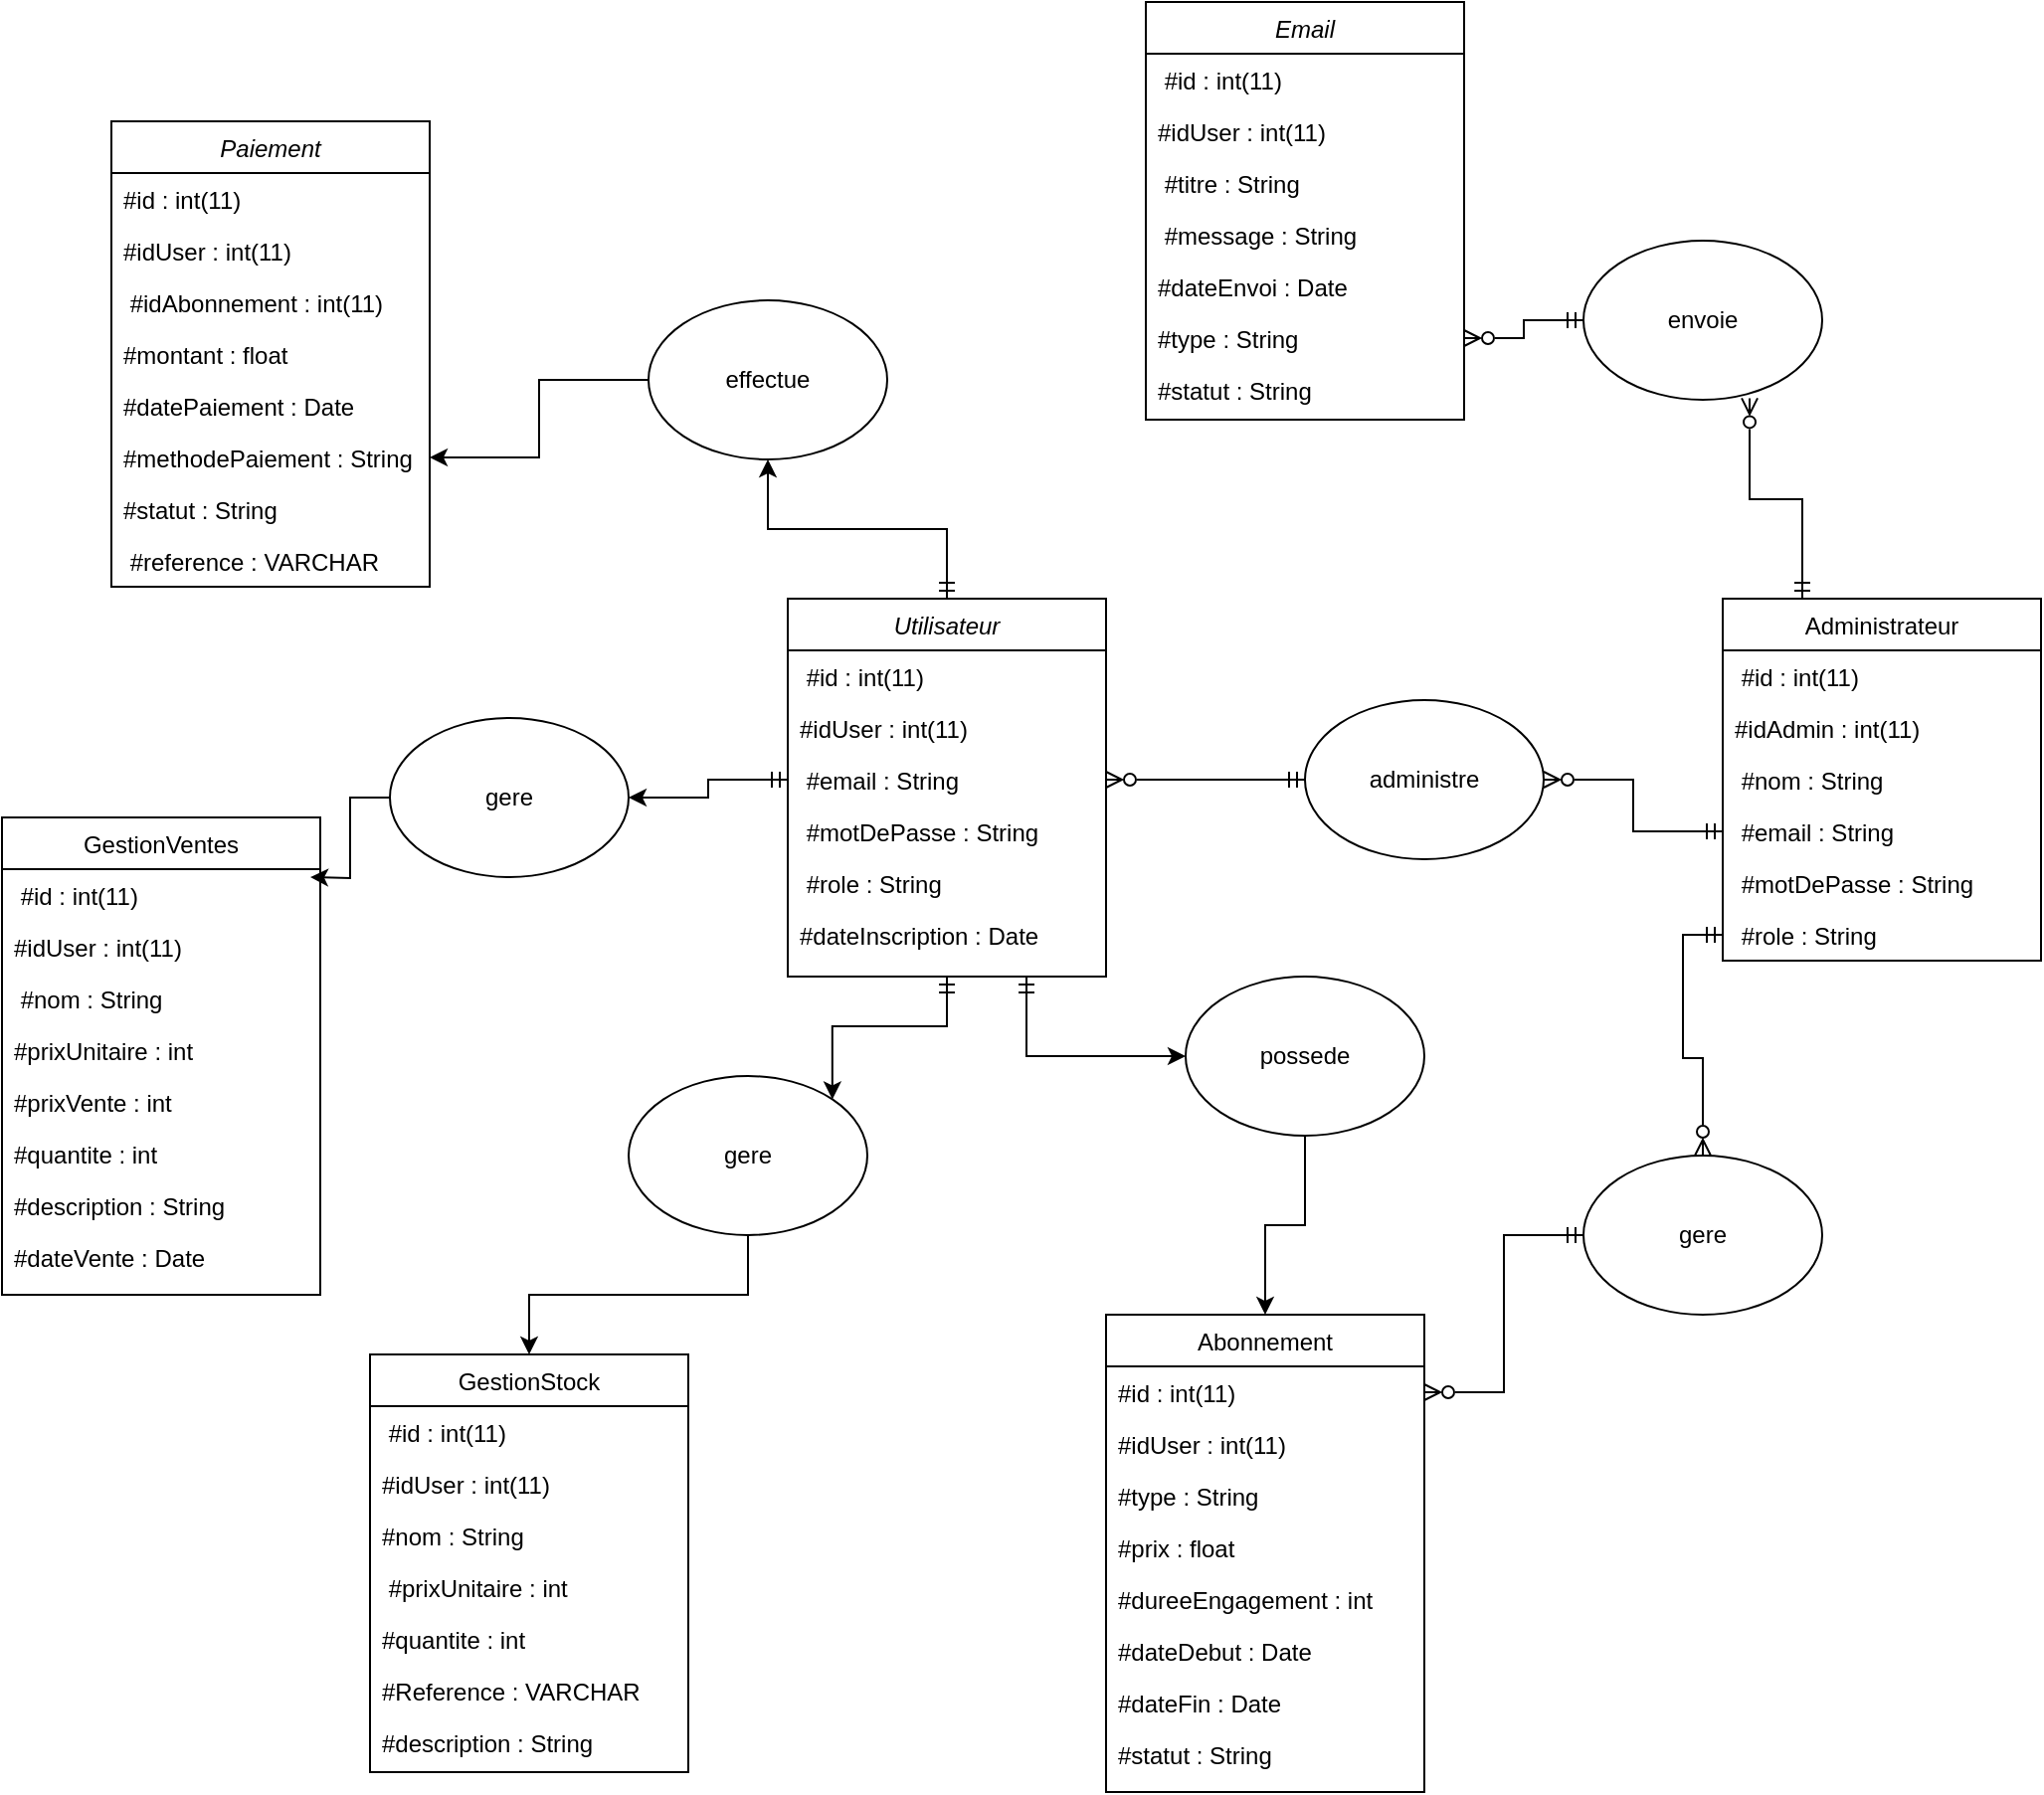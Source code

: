 <mxfile version="26.0.16">
  <diagram id="R2lEEEUBdFMjLlhIrx00" name="Page-1">
    <mxGraphModel dx="941" dy="501" grid="1" gridSize="10" guides="1" tooltips="1" connect="1" arrows="1" fold="1" page="1" pageScale="1" pageWidth="850" pageHeight="1100" math="0" shadow="0" extFonts="Permanent Marker^https://fonts.googleapis.com/css?family=Permanent+Marker">
      <root>
        <mxCell id="0" />
        <mxCell id="1" parent="0" />
        <mxCell id="3OgyAccqUrjGMDMa0HK5-120" style="edgeStyle=orthogonalEdgeStyle;rounded=0;orthogonalLoop=1;jettySize=auto;html=1;exitX=0.75;exitY=1;exitDx=0;exitDy=0;entryX=0;entryY=0.5;entryDx=0;entryDy=0;startArrow=ERmandOne;startFill=0;" edge="1" parent="1" source="3OgyAccqUrjGMDMa0HK5-1" target="3OgyAccqUrjGMDMa0HK5-119">
          <mxGeometry relative="1" as="geometry" />
        </mxCell>
        <mxCell id="3OgyAccqUrjGMDMa0HK5-122" style="edgeStyle=orthogonalEdgeStyle;rounded=0;orthogonalLoop=1;jettySize=auto;html=1;entryX=1;entryY=0;entryDx=0;entryDy=0;startArrow=ERmandOne;startFill=0;" edge="1" parent="1" source="3OgyAccqUrjGMDMa0HK5-1" target="3OgyAccqUrjGMDMa0HK5-105">
          <mxGeometry relative="1" as="geometry" />
        </mxCell>
        <mxCell id="3OgyAccqUrjGMDMa0HK5-126" style="edgeStyle=orthogonalEdgeStyle;rounded=0;orthogonalLoop=1;jettySize=auto;html=1;entryX=0.5;entryY=1;entryDx=0;entryDy=0;startArrow=ERmandOne;startFill=0;" edge="1" parent="1" source="3OgyAccqUrjGMDMa0HK5-1" target="3OgyAccqUrjGMDMa0HK5-108">
          <mxGeometry relative="1" as="geometry" />
        </mxCell>
        <mxCell id="3OgyAccqUrjGMDMa0HK5-1" value="Utilisateur" style="swimlane;fontStyle=2;align=center;verticalAlign=top;childLayout=stackLayout;horizontal=1;startSize=26;horizontalStack=0;resizeParent=1;resizeLast=0;collapsible=1;marginBottom=0;rounded=0;shadow=0;strokeWidth=1;" vertex="1" parent="1">
          <mxGeometry x="660" y="320" width="160" height="190" as="geometry">
            <mxRectangle x="230" y="140" width="160" height="26" as="alternateBounds" />
          </mxGeometry>
        </mxCell>
        <mxCell id="3OgyAccqUrjGMDMa0HK5-2" value=" #id : int(11)" style="text;align=left;verticalAlign=top;spacingLeft=4;spacingRight=4;overflow=hidden;rotatable=0;points=[[0,0.5],[1,0.5]];portConstraint=eastwest;" vertex="1" parent="3OgyAccqUrjGMDMa0HK5-1">
          <mxGeometry y="26" width="160" height="26" as="geometry" />
        </mxCell>
        <mxCell id="3OgyAccqUrjGMDMa0HK5-3" value="#idUser : int(11)" style="text;align=left;verticalAlign=top;spacingLeft=4;spacingRight=4;overflow=hidden;rotatable=0;points=[[0,0.5],[1,0.5]];portConstraint=eastwest;rounded=0;shadow=0;html=0;" vertex="1" parent="3OgyAccqUrjGMDMa0HK5-1">
          <mxGeometry y="52" width="160" height="26" as="geometry" />
        </mxCell>
        <mxCell id="3OgyAccqUrjGMDMa0HK5-4" value=" #email : String&#xa;         &#xa;" style="text;align=left;verticalAlign=top;spacingLeft=4;spacingRight=4;overflow=hidden;rotatable=0;points=[[0,0.5],[1,0.5]];portConstraint=eastwest;rounded=0;shadow=0;html=0;" vertex="1" parent="3OgyAccqUrjGMDMa0HK5-1">
          <mxGeometry y="78" width="160" height="26" as="geometry" />
        </mxCell>
        <mxCell id="3OgyAccqUrjGMDMa0HK5-5" value=" #motDePasse : String&#xa;        &#xa;" style="text;align=left;verticalAlign=top;spacingLeft=4;spacingRight=4;overflow=hidden;rotatable=0;points=[[0,0.5],[1,0.5]];portConstraint=eastwest;" vertex="1" parent="3OgyAccqUrjGMDMa0HK5-1">
          <mxGeometry y="104" width="160" height="26" as="geometry" />
        </mxCell>
        <mxCell id="3OgyAccqUrjGMDMa0HK5-7" value=" #role : String&#xa;         " style="text;align=left;verticalAlign=top;spacingLeft=4;spacingRight=4;overflow=hidden;rotatable=0;points=[[0,0.5],[1,0.5]];portConstraint=eastwest;rounded=0;shadow=0;html=0;" vertex="1" parent="3OgyAccqUrjGMDMa0HK5-1">
          <mxGeometry y="130" width="160" height="26" as="geometry" />
        </mxCell>
        <mxCell id="3OgyAccqUrjGMDMa0HK5-8" value="#dateInscription : Date" style="text;align=left;verticalAlign=top;spacingLeft=4;spacingRight=4;overflow=hidden;rotatable=0;points=[[0,0.5],[1,0.5]];portConstraint=eastwest;rounded=0;shadow=0;html=0;" vertex="1" parent="3OgyAccqUrjGMDMa0HK5-1">
          <mxGeometry y="156" width="160" height="26" as="geometry" />
        </mxCell>
        <mxCell id="3OgyAccqUrjGMDMa0HK5-14" value="GestionVentes" style="swimlane;fontStyle=0;align=center;verticalAlign=top;childLayout=stackLayout;horizontal=1;startSize=26;horizontalStack=0;resizeParent=1;resizeLast=0;collapsible=1;marginBottom=0;rounded=0;shadow=0;strokeWidth=1;" vertex="1" parent="1">
          <mxGeometry x="265" y="430" width="160" height="240" as="geometry">
            <mxRectangle x="130" y="380" width="160" height="26" as="alternateBounds" />
          </mxGeometry>
        </mxCell>
        <mxCell id="3OgyAccqUrjGMDMa0HK5-15" value=" #id : int(11)" style="text;align=left;verticalAlign=top;spacingLeft=4;spacingRight=4;overflow=hidden;rotatable=0;points=[[0,0.5],[1,0.5]];portConstraint=eastwest;" vertex="1" parent="3OgyAccqUrjGMDMa0HK5-14">
          <mxGeometry y="26" width="160" height="26" as="geometry" />
        </mxCell>
        <mxCell id="3OgyAccqUrjGMDMa0HK5-16" value="#idUser : int(11)" style="text;align=left;verticalAlign=top;spacingLeft=4;spacingRight=4;overflow=hidden;rotatable=0;points=[[0,0.5],[1,0.5]];portConstraint=eastwest;rounded=0;shadow=0;html=0;" vertex="1" parent="3OgyAccqUrjGMDMa0HK5-14">
          <mxGeometry y="52" width="160" height="26" as="geometry" />
        </mxCell>
        <mxCell id="3OgyAccqUrjGMDMa0HK5-17" value=" #nom : String&#xa;         " style="text;align=left;verticalAlign=top;spacingLeft=4;spacingRight=4;overflow=hidden;rotatable=0;points=[[0,0.5],[1,0.5]];portConstraint=eastwest;" vertex="1" parent="3OgyAccqUrjGMDMa0HK5-14">
          <mxGeometry y="78" width="160" height="26" as="geometry" />
        </mxCell>
        <mxCell id="3OgyAccqUrjGMDMa0HK5-18" value="#prixUnitaire : int&#xa;         " style="text;align=left;verticalAlign=top;spacingLeft=4;spacingRight=4;overflow=hidden;rotatable=0;points=[[0,0.5],[1,0.5]];portConstraint=eastwest;" vertex="1" parent="3OgyAccqUrjGMDMa0HK5-14">
          <mxGeometry y="104" width="160" height="26" as="geometry" />
        </mxCell>
        <mxCell id="3OgyAccqUrjGMDMa0HK5-19" value="#prixVente : int&#xa;         " style="text;align=left;verticalAlign=top;spacingLeft=4;spacingRight=4;overflow=hidden;rotatable=0;points=[[0,0.5],[1,0.5]];portConstraint=eastwest;rounded=0;shadow=0;html=0;" vertex="1" parent="3OgyAccqUrjGMDMa0HK5-14">
          <mxGeometry y="130" width="160" height="26" as="geometry" />
        </mxCell>
        <mxCell id="3OgyAccqUrjGMDMa0HK5-20" value="#quantite : int&#xa;         " style="text;align=left;verticalAlign=top;spacingLeft=4;spacingRight=4;overflow=hidden;rotatable=0;points=[[0,0.5],[1,0.5]];portConstraint=eastwest;rounded=0;shadow=0;html=0;" vertex="1" parent="3OgyAccqUrjGMDMa0HK5-14">
          <mxGeometry y="156" width="160" height="26" as="geometry" />
        </mxCell>
        <mxCell id="3OgyAccqUrjGMDMa0HK5-21" value="#description : String&#xa;         " style="text;align=left;verticalAlign=top;spacingLeft=4;spacingRight=4;overflow=hidden;rotatable=0;points=[[0,0.5],[1,0.5]];portConstraint=eastwest;rounded=0;shadow=0;html=0;" vertex="1" parent="3OgyAccqUrjGMDMa0HK5-14">
          <mxGeometry y="182" width="160" height="26" as="geometry" />
        </mxCell>
        <mxCell id="3OgyAccqUrjGMDMa0HK5-22" value="#dateVente : Date" style="text;align=left;verticalAlign=top;spacingLeft=4;spacingRight=4;overflow=hidden;rotatable=0;points=[[0,0.5],[1,0.5]];portConstraint=eastwest;rounded=0;shadow=0;html=0;" vertex="1" parent="3OgyAccqUrjGMDMa0HK5-14">
          <mxGeometry y="208" width="160" height="26" as="geometry" />
        </mxCell>
        <mxCell id="3OgyAccqUrjGMDMa0HK5-29" value="Administrateur" style="swimlane;fontStyle=0;align=center;verticalAlign=top;childLayout=stackLayout;horizontal=1;startSize=26;horizontalStack=0;resizeParent=1;resizeLast=0;collapsible=1;marginBottom=0;rounded=0;shadow=0;strokeWidth=1;" vertex="1" parent="1">
          <mxGeometry x="1130" y="320" width="160" height="182" as="geometry">
            <mxRectangle x="830" y="550" width="160" height="26" as="alternateBounds" />
          </mxGeometry>
        </mxCell>
        <mxCell id="3OgyAccqUrjGMDMa0HK5-30" value=" #id : int(11)" style="text;align=left;verticalAlign=top;spacingLeft=4;spacingRight=4;overflow=hidden;rotatable=0;points=[[0,0.5],[1,0.5]];portConstraint=eastwest;" vertex="1" parent="3OgyAccqUrjGMDMa0HK5-29">
          <mxGeometry y="26" width="160" height="26" as="geometry" />
        </mxCell>
        <mxCell id="3OgyAccqUrjGMDMa0HK5-31" value="#idAdmin : int(11)" style="text;align=left;verticalAlign=top;spacingLeft=4;spacingRight=4;overflow=hidden;rotatable=0;points=[[0,0.5],[1,0.5]];portConstraint=eastwest;rounded=0;shadow=0;html=0;" vertex="1" parent="3OgyAccqUrjGMDMa0HK5-29">
          <mxGeometry y="52" width="160" height="26" as="geometry" />
        </mxCell>
        <mxCell id="3OgyAccqUrjGMDMa0HK5-32" value=" #nom : String&#xa;        " style="text;align=left;verticalAlign=top;spacingLeft=4;spacingRight=4;overflow=hidden;rotatable=0;points=[[0,0.5],[1,0.5]];portConstraint=eastwest;rounded=0;shadow=0;html=0;" vertex="1" parent="3OgyAccqUrjGMDMa0HK5-29">
          <mxGeometry y="78" width="160" height="26" as="geometry" />
        </mxCell>
        <mxCell id="3OgyAccqUrjGMDMa0HK5-33" value=" #email : String&#xa;        " style="text;align=left;verticalAlign=top;spacingLeft=4;spacingRight=4;overflow=hidden;rotatable=0;points=[[0,0.5],[1,0.5]];portConstraint=eastwest;rounded=0;shadow=0;html=0;" vertex="1" parent="3OgyAccqUrjGMDMa0HK5-29">
          <mxGeometry y="104" width="160" height="26" as="geometry" />
        </mxCell>
        <mxCell id="3OgyAccqUrjGMDMa0HK5-34" value=" #motDePasse : String&#xa;       " style="text;align=left;verticalAlign=top;spacingLeft=4;spacingRight=4;overflow=hidden;rotatable=0;points=[[0,0.5],[1,0.5]];portConstraint=eastwest;" vertex="1" parent="3OgyAccqUrjGMDMa0HK5-29">
          <mxGeometry y="130" width="160" height="26" as="geometry" />
        </mxCell>
        <mxCell id="3OgyAccqUrjGMDMa0HK5-35" value="  #role : String" style="text;align=left;verticalAlign=top;spacingLeft=4;spacingRight=4;overflow=hidden;rotatable=0;points=[[0,0.5],[1,0.5]];portConstraint=eastwest;rounded=0;shadow=0;html=0;" vertex="1" parent="3OgyAccqUrjGMDMa0HK5-29">
          <mxGeometry y="156" width="160" height="26" as="geometry" />
        </mxCell>
        <mxCell id="3OgyAccqUrjGMDMa0HK5-41" value="Paiement" style="swimlane;fontStyle=2;align=center;verticalAlign=top;childLayout=stackLayout;horizontal=1;startSize=26;horizontalStack=0;resizeParent=1;resizeLast=0;collapsible=1;marginBottom=0;rounded=0;shadow=0;strokeWidth=1;" vertex="1" parent="1">
          <mxGeometry x="320" y="80" width="160" height="234" as="geometry">
            <mxRectangle x="230" y="140" width="160" height="26" as="alternateBounds" />
          </mxGeometry>
        </mxCell>
        <mxCell id="3OgyAccqUrjGMDMa0HK5-42" value="#id : int(11)&#xa;         " style="text;align=left;verticalAlign=top;spacingLeft=4;spacingRight=4;overflow=hidden;rotatable=0;points=[[0,0.5],[1,0.5]];portConstraint=eastwest;" vertex="1" parent="3OgyAccqUrjGMDMa0HK5-41">
          <mxGeometry y="26" width="160" height="26" as="geometry" />
        </mxCell>
        <mxCell id="3OgyAccqUrjGMDMa0HK5-43" value="#idUser : int(11)" style="text;align=left;verticalAlign=top;spacingLeft=4;spacingRight=4;overflow=hidden;rotatable=0;points=[[0,0.5],[1,0.5]];portConstraint=eastwest;rounded=0;shadow=0;html=0;" vertex="1" parent="3OgyAccqUrjGMDMa0HK5-41">
          <mxGeometry y="52" width="160" height="26" as="geometry" />
        </mxCell>
        <mxCell id="3OgyAccqUrjGMDMa0HK5-44" value=" #idAbonnement : int(11)&#xa;         " style="text;align=left;verticalAlign=top;spacingLeft=4;spacingRight=4;overflow=hidden;rotatable=0;points=[[0,0.5],[1,0.5]];portConstraint=eastwest;rounded=0;shadow=0;html=0;" vertex="1" parent="3OgyAccqUrjGMDMa0HK5-41">
          <mxGeometry y="78" width="160" height="26" as="geometry" />
        </mxCell>
        <mxCell id="3OgyAccqUrjGMDMa0HK5-45" value="#montant : float&#xa;         " style="text;align=left;verticalAlign=top;spacingLeft=4;spacingRight=4;overflow=hidden;rotatable=0;points=[[0,0.5],[1,0.5]];portConstraint=eastwest;" vertex="1" parent="3OgyAccqUrjGMDMa0HK5-41">
          <mxGeometry y="104" width="160" height="26" as="geometry" />
        </mxCell>
        <mxCell id="3OgyAccqUrjGMDMa0HK5-46" value="#datePaiement : Date&#xa;         " style="text;align=left;verticalAlign=top;spacingLeft=4;spacingRight=4;overflow=hidden;rotatable=0;points=[[0,0.5],[1,0.5]];portConstraint=eastwest;rounded=0;shadow=0;html=0;" vertex="1" parent="3OgyAccqUrjGMDMa0HK5-41">
          <mxGeometry y="130" width="160" height="26" as="geometry" />
        </mxCell>
        <mxCell id="3OgyAccqUrjGMDMa0HK5-47" value="#methodePaiement : String&#xa;         " style="text;align=left;verticalAlign=top;spacingLeft=4;spacingRight=4;overflow=hidden;rotatable=0;points=[[0,0.5],[1,0.5]];portConstraint=eastwest;rounded=0;shadow=0;html=0;" vertex="1" parent="3OgyAccqUrjGMDMa0HK5-41">
          <mxGeometry y="156" width="160" height="26" as="geometry" />
        </mxCell>
        <mxCell id="3OgyAccqUrjGMDMa0HK5-48" value="#statut : String&#xa;        " style="text;align=left;verticalAlign=top;spacingLeft=4;spacingRight=4;overflow=hidden;rotatable=0;points=[[0,0.5],[1,0.5]];portConstraint=eastwest;rounded=0;shadow=0;html=0;" vertex="1" parent="3OgyAccqUrjGMDMa0HK5-41">
          <mxGeometry y="182" width="160" height="26" as="geometry" />
        </mxCell>
        <mxCell id="3OgyAccqUrjGMDMa0HK5-49" value=" #reference : VARCHAR" style="text;align=left;verticalAlign=top;spacingLeft=4;spacingRight=4;overflow=hidden;rotatable=0;points=[[0,0.5],[1,0.5]];portConstraint=eastwest;rounded=0;shadow=0;html=0;" vertex="1" parent="3OgyAccqUrjGMDMa0HK5-41">
          <mxGeometry y="208" width="160" height="26" as="geometry" />
        </mxCell>
        <mxCell id="3OgyAccqUrjGMDMa0HK5-54" value="Email&#xa;" style="swimlane;fontStyle=2;align=center;verticalAlign=top;childLayout=stackLayout;horizontal=1;startSize=26;horizontalStack=0;resizeParent=1;resizeLast=0;collapsible=1;marginBottom=0;rounded=0;shadow=0;strokeWidth=1;" vertex="1" parent="1">
          <mxGeometry x="840" y="20" width="160" height="210" as="geometry">
            <mxRectangle x="230" y="140" width="160" height="26" as="alternateBounds" />
          </mxGeometry>
        </mxCell>
        <mxCell id="3OgyAccqUrjGMDMa0HK5-55" value=" #id : int(11)" style="text;align=left;verticalAlign=top;spacingLeft=4;spacingRight=4;overflow=hidden;rotatable=0;points=[[0,0.5],[1,0.5]];portConstraint=eastwest;" vertex="1" parent="3OgyAccqUrjGMDMa0HK5-54">
          <mxGeometry y="26" width="160" height="26" as="geometry" />
        </mxCell>
        <mxCell id="3OgyAccqUrjGMDMa0HK5-56" value="#idUser : int(11)" style="text;align=left;verticalAlign=top;spacingLeft=4;spacingRight=4;overflow=hidden;rotatable=0;points=[[0,0.5],[1,0.5]];portConstraint=eastwest;rounded=0;shadow=0;html=0;" vertex="1" parent="3OgyAccqUrjGMDMa0HK5-54">
          <mxGeometry y="52" width="160" height="26" as="geometry" />
        </mxCell>
        <mxCell id="3OgyAccqUrjGMDMa0HK5-57" value=" #titre : String&#xa;        " style="text;align=left;verticalAlign=top;spacingLeft=4;spacingRight=4;overflow=hidden;rotatable=0;points=[[0,0.5],[1,0.5]];portConstraint=eastwest;rounded=0;shadow=0;html=0;" vertex="1" parent="3OgyAccqUrjGMDMa0HK5-54">
          <mxGeometry y="78" width="160" height="26" as="geometry" />
        </mxCell>
        <mxCell id="3OgyAccqUrjGMDMa0HK5-58" value=" #message : String&#xa;         " style="text;align=left;verticalAlign=top;spacingLeft=4;spacingRight=4;overflow=hidden;rotatable=0;points=[[0,0.5],[1,0.5]];portConstraint=eastwest;rounded=0;shadow=0;html=0;" vertex="1" parent="3OgyAccqUrjGMDMa0HK5-54">
          <mxGeometry y="104" width="160" height="26" as="geometry" />
        </mxCell>
        <mxCell id="3OgyAccqUrjGMDMa0HK5-59" value="#dateEnvoi : Date&#xa;         " style="text;align=left;verticalAlign=top;spacingLeft=4;spacingRight=4;overflow=hidden;rotatable=0;points=[[0,0.5],[1,0.5]];portConstraint=eastwest;rounded=0;shadow=0;html=0;" vertex="1" parent="3OgyAccqUrjGMDMa0HK5-54">
          <mxGeometry y="130" width="160" height="26" as="geometry" />
        </mxCell>
        <mxCell id="3OgyAccqUrjGMDMa0HK5-60" value="#type : String&#xa;         " style="text;align=left;verticalAlign=top;spacingLeft=4;spacingRight=4;overflow=hidden;rotatable=0;points=[[0,0.5],[1,0.5]];portConstraint=eastwest;rounded=0;shadow=0;html=0;" vertex="1" parent="3OgyAccqUrjGMDMa0HK5-54">
          <mxGeometry y="156" width="160" height="26" as="geometry" />
        </mxCell>
        <mxCell id="3OgyAccqUrjGMDMa0HK5-61" value="#statut : String" style="text;align=left;verticalAlign=top;spacingLeft=4;spacingRight=4;overflow=hidden;rotatable=0;points=[[0,0.5],[1,0.5]];portConstraint=eastwest;rounded=0;shadow=0;html=0;" vertex="1" parent="3OgyAccqUrjGMDMa0HK5-54">
          <mxGeometry y="182" width="160" height="26" as="geometry" />
        </mxCell>
        <mxCell id="3OgyAccqUrjGMDMa0HK5-66" value="GestionStock" style="swimlane;fontStyle=0;align=center;verticalAlign=top;childLayout=stackLayout;horizontal=1;startSize=26;horizontalStack=0;resizeParent=1;resizeLast=0;collapsible=1;marginBottom=0;rounded=0;shadow=0;strokeWidth=1;" vertex="1" parent="1">
          <mxGeometry x="450" y="700" width="160" height="210" as="geometry">
            <mxRectangle x="130" y="380" width="160" height="26" as="alternateBounds" />
          </mxGeometry>
        </mxCell>
        <mxCell id="3OgyAccqUrjGMDMa0HK5-67" value=" #id : int(11)" style="text;align=left;verticalAlign=top;spacingLeft=4;spacingRight=4;overflow=hidden;rotatable=0;points=[[0,0.5],[1,0.5]];portConstraint=eastwest;" vertex="1" parent="3OgyAccqUrjGMDMa0HK5-66">
          <mxGeometry y="26" width="160" height="26" as="geometry" />
        </mxCell>
        <mxCell id="3OgyAccqUrjGMDMa0HK5-68" value="#idUser : int(11)" style="text;align=left;verticalAlign=top;spacingLeft=4;spacingRight=4;overflow=hidden;rotatable=0;points=[[0,0.5],[1,0.5]];portConstraint=eastwest;rounded=0;shadow=0;html=0;" vertex="1" parent="3OgyAccqUrjGMDMa0HK5-66">
          <mxGeometry y="52" width="160" height="26" as="geometry" />
        </mxCell>
        <mxCell id="3OgyAccqUrjGMDMa0HK5-69" value="#nom : String&#xa;        " style="text;align=left;verticalAlign=top;spacingLeft=4;spacingRight=4;overflow=hidden;rotatable=0;points=[[0,0.5],[1,0.5]];portConstraint=eastwest;" vertex="1" parent="3OgyAccqUrjGMDMa0HK5-66">
          <mxGeometry y="78" width="160" height="26" as="geometry" />
        </mxCell>
        <mxCell id="3OgyAccqUrjGMDMa0HK5-70" value=" #prixUnitaire : int&#xa;         " style="text;align=left;verticalAlign=top;spacingLeft=4;spacingRight=4;overflow=hidden;rotatable=0;points=[[0,0.5],[1,0.5]];portConstraint=eastwest;" vertex="1" parent="3OgyAccqUrjGMDMa0HK5-66">
          <mxGeometry y="104" width="160" height="26" as="geometry" />
        </mxCell>
        <mxCell id="3OgyAccqUrjGMDMa0HK5-71" value="#quantite : int&#xa;         " style="text;align=left;verticalAlign=top;spacingLeft=4;spacingRight=4;overflow=hidden;rotatable=0;points=[[0,0.5],[1,0.5]];portConstraint=eastwest;rounded=0;shadow=0;html=0;" vertex="1" parent="3OgyAccqUrjGMDMa0HK5-66">
          <mxGeometry y="130" width="160" height="26" as="geometry" />
        </mxCell>
        <mxCell id="3OgyAccqUrjGMDMa0HK5-72" value="#Reference : VARCHAR&#xa;         " style="text;align=left;verticalAlign=top;spacingLeft=4;spacingRight=4;overflow=hidden;rotatable=0;points=[[0,0.5],[1,0.5]];portConstraint=eastwest;rounded=0;shadow=0;html=0;" vertex="1" parent="3OgyAccqUrjGMDMa0HK5-66">
          <mxGeometry y="156" width="160" height="26" as="geometry" />
        </mxCell>
        <mxCell id="3OgyAccqUrjGMDMa0HK5-73" value="#description : String" style="text;align=left;verticalAlign=top;spacingLeft=4;spacingRight=4;overflow=hidden;rotatable=0;points=[[0,0.5],[1,0.5]];portConstraint=eastwest;rounded=0;shadow=0;html=0;" vertex="1" parent="3OgyAccqUrjGMDMa0HK5-66">
          <mxGeometry y="182" width="160" height="26" as="geometry" />
        </mxCell>
        <mxCell id="3OgyAccqUrjGMDMa0HK5-79" value="Abonnement" style="swimlane;fontStyle=0;align=center;verticalAlign=top;childLayout=stackLayout;horizontal=1;startSize=26;horizontalStack=0;resizeParent=1;resizeLast=0;collapsible=1;marginBottom=0;rounded=0;shadow=0;strokeWidth=1;" vertex="1" parent="1">
          <mxGeometry x="820" y="680" width="160" height="240" as="geometry">
            <mxRectangle x="130" y="380" width="160" height="26" as="alternateBounds" />
          </mxGeometry>
        </mxCell>
        <mxCell id="3OgyAccqUrjGMDMa0HK5-80" value="#id : int(11)" style="text;align=left;verticalAlign=top;spacingLeft=4;spacingRight=4;overflow=hidden;rotatable=0;points=[[0,0.5],[1,0.5]];portConstraint=eastwest;" vertex="1" parent="3OgyAccqUrjGMDMa0HK5-79">
          <mxGeometry y="26" width="160" height="26" as="geometry" />
        </mxCell>
        <mxCell id="3OgyAccqUrjGMDMa0HK5-81" value="#idUser : int(11)" style="text;align=left;verticalAlign=top;spacingLeft=4;spacingRight=4;overflow=hidden;rotatable=0;points=[[0,0.5],[1,0.5]];portConstraint=eastwest;rounded=0;shadow=0;html=0;" vertex="1" parent="3OgyAccqUrjGMDMa0HK5-79">
          <mxGeometry y="52" width="160" height="26" as="geometry" />
        </mxCell>
        <mxCell id="3OgyAccqUrjGMDMa0HK5-82" value="#type : String&#xa;        " style="text;align=left;verticalAlign=top;spacingLeft=4;spacingRight=4;overflow=hidden;rotatable=0;points=[[0,0.5],[1,0.5]];portConstraint=eastwest;" vertex="1" parent="3OgyAccqUrjGMDMa0HK5-79">
          <mxGeometry y="78" width="160" height="26" as="geometry" />
        </mxCell>
        <mxCell id="3OgyAccqUrjGMDMa0HK5-83" value="#prix : float&#xa;         " style="text;align=left;verticalAlign=top;spacingLeft=4;spacingRight=4;overflow=hidden;rotatable=0;points=[[0,0.5],[1,0.5]];portConstraint=eastwest;" vertex="1" parent="3OgyAccqUrjGMDMa0HK5-79">
          <mxGeometry y="104" width="160" height="26" as="geometry" />
        </mxCell>
        <mxCell id="3OgyAccqUrjGMDMa0HK5-84" value="#dureeEngagement : int&#xa;         " style="text;align=left;verticalAlign=top;spacingLeft=4;spacingRight=4;overflow=hidden;rotatable=0;points=[[0,0.5],[1,0.5]];portConstraint=eastwest;rounded=0;shadow=0;html=0;" vertex="1" parent="3OgyAccqUrjGMDMa0HK5-79">
          <mxGeometry y="130" width="160" height="26" as="geometry" />
        </mxCell>
        <mxCell id="3OgyAccqUrjGMDMa0HK5-85" value="#dateDebut : Date&#xa;        " style="text;align=left;verticalAlign=top;spacingLeft=4;spacingRight=4;overflow=hidden;rotatable=0;points=[[0,0.5],[1,0.5]];portConstraint=eastwest;rounded=0;shadow=0;html=0;" vertex="1" parent="3OgyAccqUrjGMDMa0HK5-79">
          <mxGeometry y="156" width="160" height="26" as="geometry" />
        </mxCell>
        <mxCell id="3OgyAccqUrjGMDMa0HK5-86" value="#dateFin : Date&#xa;         " style="text;align=left;verticalAlign=top;spacingLeft=4;spacingRight=4;overflow=hidden;rotatable=0;points=[[0,0.5],[1,0.5]];portConstraint=eastwest;rounded=0;shadow=0;html=0;" vertex="1" parent="3OgyAccqUrjGMDMa0HK5-79">
          <mxGeometry y="182" width="160" height="26" as="geometry" />
        </mxCell>
        <mxCell id="3OgyAccqUrjGMDMa0HK5-87" value="#statut : String" style="text;align=left;verticalAlign=top;spacingLeft=4;spacingRight=4;overflow=hidden;rotatable=0;points=[[0,0.5],[1,0.5]];portConstraint=eastwest;rounded=0;shadow=0;html=0;" vertex="1" parent="3OgyAccqUrjGMDMa0HK5-79">
          <mxGeometry y="208" width="160" height="26" as="geometry" />
        </mxCell>
        <mxCell id="3OgyAccqUrjGMDMa0HK5-125" style="edgeStyle=orthogonalEdgeStyle;rounded=0;orthogonalLoop=1;jettySize=auto;html=1;" edge="1" parent="1" source="3OgyAccqUrjGMDMa0HK5-104">
          <mxGeometry relative="1" as="geometry">
            <mxPoint x="420" y="460.0" as="targetPoint" />
          </mxGeometry>
        </mxCell>
        <mxCell id="3OgyAccqUrjGMDMa0HK5-104" value="&lt;span style=&quot;font-size: 12px;&quot;&gt;gere&lt;/span&gt;" style="ellipse;whiteSpace=wrap;html=1;" vertex="1" parent="1">
          <mxGeometry x="460" y="380" width="120" height="80" as="geometry" />
        </mxCell>
        <mxCell id="3OgyAccqUrjGMDMa0HK5-123" style="edgeStyle=orthogonalEdgeStyle;rounded=0;orthogonalLoop=1;jettySize=auto;html=1;" edge="1" parent="1" source="3OgyAccqUrjGMDMa0HK5-105" target="3OgyAccqUrjGMDMa0HK5-66">
          <mxGeometry relative="1" as="geometry" />
        </mxCell>
        <mxCell id="3OgyAccqUrjGMDMa0HK5-105" value="&lt;span style=&quot;font-size: 12px;&quot;&gt;gere&lt;/span&gt;" style="ellipse;whiteSpace=wrap;html=1;" vertex="1" parent="1">
          <mxGeometry x="580" y="560" width="120" height="80" as="geometry" />
        </mxCell>
        <mxCell id="3OgyAccqUrjGMDMa0HK5-113" style="edgeStyle=orthogonalEdgeStyle;rounded=0;orthogonalLoop=1;jettySize=auto;html=1;exitX=0;exitY=0.5;exitDx=0;exitDy=0;entryX=1;entryY=0.5;entryDx=0;entryDy=0;endArrow=ERzeroToMany;endFill=0;startArrow=ERmandOne;startFill=0;" edge="1" parent="1" source="3OgyAccqUrjGMDMa0HK5-106" target="3OgyAccqUrjGMDMa0HK5-80">
          <mxGeometry relative="1" as="geometry" />
        </mxCell>
        <mxCell id="3OgyAccqUrjGMDMa0HK5-106" value="&lt;span style=&quot;font-size: 12px;&quot;&gt;gere&lt;/span&gt;" style="ellipse;whiteSpace=wrap;html=1;" vertex="1" parent="1">
          <mxGeometry x="1060" y="600" width="120" height="80" as="geometry" />
        </mxCell>
        <mxCell id="3OgyAccqUrjGMDMa0HK5-117" style="edgeStyle=orthogonalEdgeStyle;rounded=0;orthogonalLoop=1;jettySize=auto;html=1;entryX=1;entryY=0.5;entryDx=0;entryDy=0;endArrow=ERzeroToMany;endFill=0;startArrow=ERmandOne;startFill=0;" edge="1" parent="1" source="3OgyAccqUrjGMDMa0HK5-107" target="3OgyAccqUrjGMDMa0HK5-4">
          <mxGeometry relative="1" as="geometry" />
        </mxCell>
        <mxCell id="3OgyAccqUrjGMDMa0HK5-107" value="&lt;span style=&quot;font-size: 12px;&quot;&gt;administre&lt;/span&gt;" style="ellipse;whiteSpace=wrap;html=1;" vertex="1" parent="1">
          <mxGeometry x="920" y="371" width="120" height="80" as="geometry" />
        </mxCell>
        <mxCell id="3OgyAccqUrjGMDMa0HK5-127" style="edgeStyle=orthogonalEdgeStyle;rounded=0;orthogonalLoop=1;jettySize=auto;html=1;exitX=0;exitY=0.5;exitDx=0;exitDy=0;entryX=1;entryY=0.5;entryDx=0;entryDy=0;" edge="1" parent="1" source="3OgyAccqUrjGMDMa0HK5-108" target="3OgyAccqUrjGMDMa0HK5-47">
          <mxGeometry relative="1" as="geometry" />
        </mxCell>
        <mxCell id="3OgyAccqUrjGMDMa0HK5-108" value="&lt;div&gt;&lt;span style=&quot;font-size: 12px;&quot;&gt;effectue&lt;/span&gt;&lt;/div&gt;" style="ellipse;whiteSpace=wrap;html=1;" vertex="1" parent="1">
          <mxGeometry x="590" y="170" width="120" height="80" as="geometry" />
        </mxCell>
        <mxCell id="3OgyAccqUrjGMDMa0HK5-116" style="edgeStyle=orthogonalEdgeStyle;rounded=0;orthogonalLoop=1;jettySize=auto;html=1;exitX=0;exitY=0.5;exitDx=0;exitDy=0;entryX=1;entryY=0.5;entryDx=0;entryDy=0;endArrow=ERzeroToMany;endFill=0;startArrow=ERmandOne;startFill=0;" edge="1" parent="1" source="3OgyAccqUrjGMDMa0HK5-109" target="3OgyAccqUrjGMDMa0HK5-60">
          <mxGeometry relative="1" as="geometry" />
        </mxCell>
        <mxCell id="3OgyAccqUrjGMDMa0HK5-109" value="&lt;span style=&quot;font-size: 12px;&quot;&gt;envoie&lt;/span&gt;" style="ellipse;whiteSpace=wrap;html=1;" vertex="1" parent="1">
          <mxGeometry x="1060" y="140" width="120" height="80" as="geometry" />
        </mxCell>
        <mxCell id="3OgyAccqUrjGMDMa0HK5-112" style="edgeStyle=orthogonalEdgeStyle;rounded=0;orthogonalLoop=1;jettySize=auto;html=1;exitX=0;exitY=0.5;exitDx=0;exitDy=0;entryX=0.5;entryY=0;entryDx=0;entryDy=0;endArrow=ERzeroToMany;endFill=0;startArrow=ERmandOne;startFill=0;" edge="1" parent="1" source="3OgyAccqUrjGMDMa0HK5-35" target="3OgyAccqUrjGMDMa0HK5-106">
          <mxGeometry relative="1" as="geometry" />
        </mxCell>
        <mxCell id="3OgyAccqUrjGMDMa0HK5-114" style="edgeStyle=orthogonalEdgeStyle;rounded=0;orthogonalLoop=1;jettySize=auto;html=1;endArrow=ERzeroToMany;endFill=0;startArrow=ERmandOne;startFill=0;" edge="1" parent="1" source="3OgyAccqUrjGMDMa0HK5-33" target="3OgyAccqUrjGMDMa0HK5-107">
          <mxGeometry relative="1" as="geometry" />
        </mxCell>
        <mxCell id="3OgyAccqUrjGMDMa0HK5-115" style="edgeStyle=orthogonalEdgeStyle;rounded=0;orthogonalLoop=1;jettySize=auto;html=1;exitX=0.25;exitY=0;exitDx=0;exitDy=0;entryX=0.696;entryY=0.99;entryDx=0;entryDy=0;entryPerimeter=0;endArrow=ERzeroToMany;endFill=0;startArrow=ERmandOne;startFill=0;" edge="1" parent="1" source="3OgyAccqUrjGMDMa0HK5-29" target="3OgyAccqUrjGMDMa0HK5-109">
          <mxGeometry relative="1" as="geometry" />
        </mxCell>
        <mxCell id="3OgyAccqUrjGMDMa0HK5-121" style="edgeStyle=orthogonalEdgeStyle;rounded=0;orthogonalLoop=1;jettySize=auto;html=1;exitX=0.5;exitY=1;exitDx=0;exitDy=0;entryX=0.5;entryY=0;entryDx=0;entryDy=0;" edge="1" parent="1" source="3OgyAccqUrjGMDMa0HK5-119" target="3OgyAccqUrjGMDMa0HK5-79">
          <mxGeometry relative="1" as="geometry" />
        </mxCell>
        <mxCell id="3OgyAccqUrjGMDMa0HK5-119" value="&lt;span style=&quot;font-size: 12px;&quot;&gt;possede&lt;/span&gt;" style="ellipse;whiteSpace=wrap;html=1;" vertex="1" parent="1">
          <mxGeometry x="860" y="510" width="120" height="80" as="geometry" />
        </mxCell>
        <mxCell id="3OgyAccqUrjGMDMa0HK5-124" style="edgeStyle=orthogonalEdgeStyle;rounded=0;orthogonalLoop=1;jettySize=auto;html=1;exitX=0;exitY=0.5;exitDx=0;exitDy=0;startArrow=ERmandOne;startFill=0;" edge="1" parent="1" source="3OgyAccqUrjGMDMa0HK5-4" target="3OgyAccqUrjGMDMa0HK5-104">
          <mxGeometry relative="1" as="geometry" />
        </mxCell>
      </root>
    </mxGraphModel>
  </diagram>
</mxfile>
